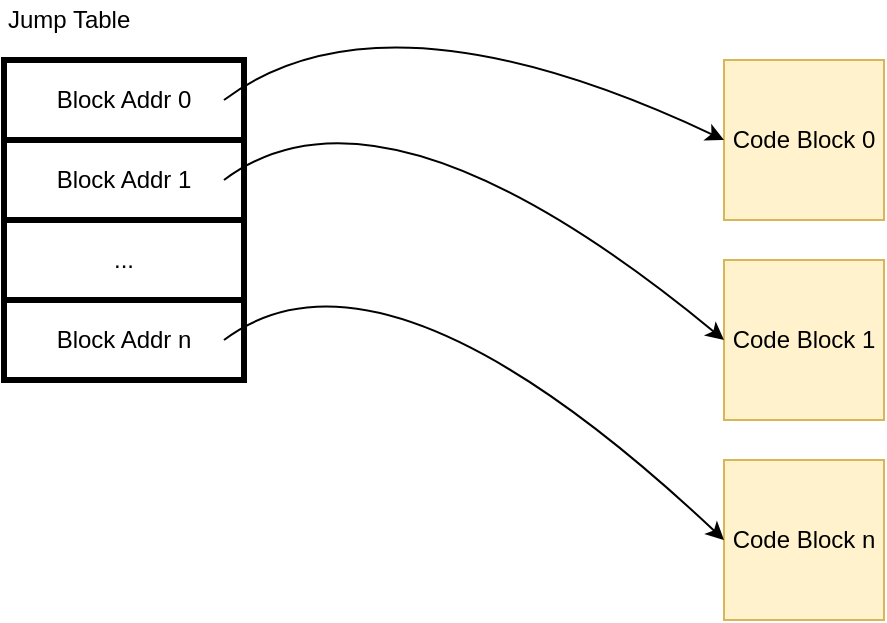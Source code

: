 <mxfile version="13.0.1" type="device" pages="2"><diagram id="uk9Zj2DGBEgKKbZTaS7G" name="jump_table"><mxGraphModel dx="1285" dy="1156" grid="1" gridSize="10" guides="1" tooltips="1" connect="1" arrows="1" fold="1" page="1" pageScale="1" pageWidth="850" pageHeight="1100" math="0" shadow="0"><root><mxCell id="0"/><mxCell id="1" parent="0"/><mxCell id="hH6_-z3ZFqEVypqV6MEQ-2" value="Block Addr 0" style="rounded=0;whiteSpace=wrap;html=1;strokeWidth=3;" vertex="1" parent="1"><mxGeometry x="40" y="80" width="120" height="40" as="geometry"/></mxCell><mxCell id="hH6_-z3ZFqEVypqV6MEQ-3" value="Block Addr 1" style="rounded=0;whiteSpace=wrap;html=1;strokeWidth=3;" vertex="1" parent="1"><mxGeometry x="40" y="120" width="120" height="40" as="geometry"/></mxCell><mxCell id="hH6_-z3ZFqEVypqV6MEQ-4" value="..." style="rounded=0;whiteSpace=wrap;html=1;strokeWidth=3;" vertex="1" parent="1"><mxGeometry x="40" y="160" width="120" height="40" as="geometry"/></mxCell><mxCell id="hH6_-z3ZFqEVypqV6MEQ-5" value="Block Addr n" style="rounded=0;whiteSpace=wrap;html=1;strokeWidth=3;" vertex="1" parent="1"><mxGeometry x="40" y="200" width="120" height="40" as="geometry"/></mxCell><mxCell id="hH6_-z3ZFqEVypqV6MEQ-6" value="Code Block 0" style="rounded=0;whiteSpace=wrap;html=1;strokeWidth=1;fillColor=#fff2cc;strokeColor=#d6b656;" vertex="1" parent="1"><mxGeometry x="400" y="80" width="80" height="80" as="geometry"/></mxCell><mxCell id="hH6_-z3ZFqEVypqV6MEQ-7" value="Code Block 1" style="rounded=0;whiteSpace=wrap;html=1;strokeWidth=1;fillColor=#fff2cc;strokeColor=#d6b656;" vertex="1" parent="1"><mxGeometry x="400" y="180" width="80" height="80" as="geometry"/></mxCell><mxCell id="hH6_-z3ZFqEVypqV6MEQ-8" value="Code Block n" style="rounded=0;whiteSpace=wrap;html=1;strokeWidth=1;fillColor=#fff2cc;strokeColor=#d6b656;" vertex="1" parent="1"><mxGeometry x="400" y="280" width="80" height="80" as="geometry"/></mxCell><mxCell id="hH6_-z3ZFqEVypqV6MEQ-9" value="" style="curved=1;endArrow=classic;html=1;entryX=0;entryY=0.5;entryDx=0;entryDy=0;" edge="1" parent="1" target="hH6_-z3ZFqEVypqV6MEQ-6"><mxGeometry width="50" height="50" relative="1" as="geometry"><mxPoint x="150" y="100" as="sourcePoint"/><mxPoint x="260" y="290" as="targetPoint"/><Array as="points"><mxPoint x="230" y="40"/></Array></mxGeometry></mxCell><mxCell id="hH6_-z3ZFqEVypqV6MEQ-10" value="" style="curved=1;endArrow=classic;html=1;entryX=0;entryY=0.5;entryDx=0;entryDy=0;" edge="1" parent="1" target="hH6_-z3ZFqEVypqV6MEQ-7"><mxGeometry width="50" height="50" relative="1" as="geometry"><mxPoint x="150" y="140" as="sourcePoint"/><mxPoint x="400" y="160" as="targetPoint"/><Array as="points"><mxPoint x="230" y="80"/></Array></mxGeometry></mxCell><mxCell id="hH6_-z3ZFqEVypqV6MEQ-11" value="" style="curved=1;endArrow=classic;html=1;entryX=0;entryY=0.5;entryDx=0;entryDy=0;" edge="1" parent="1" target="hH6_-z3ZFqEVypqV6MEQ-8"><mxGeometry width="50" height="50" relative="1" as="geometry"><mxPoint x="150" y="220" as="sourcePoint"/><mxPoint x="400" y="300" as="targetPoint"/><Array as="points"><mxPoint x="230" y="160"/></Array></mxGeometry></mxCell><mxCell id="hH6_-z3ZFqEVypqV6MEQ-12" value="Jump Table" style="text;html=1;strokeColor=none;fillColor=none;align=left;verticalAlign=middle;whiteSpace=wrap;rounded=0;" vertex="1" parent="1"><mxGeometry x="40" y="50" width="120" height="20" as="geometry"/></mxCell></root></mxGraphModel></diagram><diagram id="tmPxepnQQigOoAgdBOV8" name="switch-case"><mxGraphModel dx="1285" dy="1156" grid="1" gridSize="10" guides="1" tooltips="1" connect="1" arrows="1" fold="1" page="1" pageScale="1" pageWidth="850" pageHeight="1100" math="0" shadow="0"><root><mxCell id="F5BbvQFr7CiKzzT8EOgy-0"/><mxCell id="F5BbvQFr7CiKzzT8EOgy-1" parent="F5BbvQFr7CiKzzT8EOgy-0"/><mxCell id="zZ2ff_lJ_KrpQmp2vKho-11" value="" style="rounded=0;whiteSpace=wrap;html=1;strokeWidth=1;align=left;" vertex="1" parent="F5BbvQFr7CiKzzT8EOgy-1"><mxGeometry x="400" y="40" width="200" height="570" as="geometry"/></mxCell><mxCell id="zZ2ff_lJ_KrpQmp2vKho-12" value="Memory" style="text;html=1;strokeColor=none;fillColor=none;align=center;verticalAlign=middle;whiteSpace=wrap;rounded=0;" vertex="1" parent="F5BbvQFr7CiKzzT8EOgy-1"><mxGeometry x="400" y="20" width="60" height="20" as="geometry"/></mxCell><mxCell id="zZ2ff_lJ_KrpQmp2vKho-13" value="" style="rounded=0;whiteSpace=wrap;html=1;strokeWidth=1;align=left;fillColor=#d5e8d4;strokeColor=#82b366;" vertex="1" parent="F5BbvQFr7CiKzzT8EOgy-1"><mxGeometry x="410" y="80" width="180" height="80" as="geometry"/></mxCell><mxCell id="zZ2ff_lJ_KrpQmp2vKho-14" value="" style="rounded=0;whiteSpace=wrap;html=1;strokeWidth=1;align=left;fillColor=#ffe6cc;strokeColor=#d79b00;" vertex="1" parent="F5BbvQFr7CiKzzT8EOgy-1"><mxGeometry x="410" y="160" width="180" height="40" as="geometry"/></mxCell><mxCell id="zZ2ff_lJ_KrpQmp2vKho-15" value="" style="rounded=0;whiteSpace=wrap;html=1;strokeWidth=1;align=left;fillColor=#dae8fc;strokeColor=#6c8ebf;" vertex="1" parent="F5BbvQFr7CiKzzT8EOgy-1"><mxGeometry x="410" y="200" width="180" height="50" as="geometry"/></mxCell><mxCell id="zZ2ff_lJ_KrpQmp2vKho-16" value="" style="rounded=0;whiteSpace=wrap;html=1;strokeWidth=1;align=left;fillColor=#e1d5e7;strokeColor=#9673a6;" vertex="1" parent="F5BbvQFr7CiKzzT8EOgy-1"><mxGeometry x="410" y="250" width="180" height="70" as="geometry"/></mxCell><mxCell id="zZ2ff_lJ_KrpQmp2vKho-17" value="" style="rounded=0;whiteSpace=wrap;html=1;strokeWidth=1;align=left;fillColor=#f8cecc;strokeColor=#b85450;" vertex="1" parent="F5BbvQFr7CiKzzT8EOgy-1"><mxGeometry x="410" y="310" width="180" height="70" as="geometry"/></mxCell><mxCell id="zZ2ff_lJ_KrpQmp2vKho-30" style="edgeStyle=orthogonalEdgeStyle;rounded=0;orthogonalLoop=1;jettySize=auto;html=1;exitX=1;exitY=0.5;exitDx=0;exitDy=0;entryX=1;entryY=0.5;entryDx=0;entryDy=0;strokeColor=#B85450;strokeWidth=2;" edge="1" parent="F5BbvQFr7CiKzzT8EOgy-1" source="zZ2ff_lJ_KrpQmp2vKho-18" target="zZ2ff_lJ_KrpQmp2vKho-17"><mxGeometry relative="1" as="geometry"><Array as="points"><mxPoint x="670" y="460"/><mxPoint x="670" y="345"/></Array></mxGeometry></mxCell><mxCell id="zZ2ff_lJ_KrpQmp2vKho-18" value="0" style="rounded=0;whiteSpace=wrap;html=1;strokeWidth=1;align=left;spacingLeft=10;fillColor=#f8cecc;strokeColor=#b85450;" vertex="1" parent="F5BbvQFr7CiKzzT8EOgy-1"><mxGeometry x="410" y="450" width="180" height="20" as="geometry"/></mxCell><mxCell id="zZ2ff_lJ_KrpQmp2vKho-31" style="edgeStyle=orthogonalEdgeStyle;rounded=0;orthogonalLoop=1;jettySize=auto;html=1;exitX=1;exitY=0.5;exitDx=0;exitDy=0;entryX=1;entryY=0.5;entryDx=0;entryDy=0;strokeColor=#82B366;strokeWidth=2;" edge="1" parent="F5BbvQFr7CiKzzT8EOgy-1" source="zZ2ff_lJ_KrpQmp2vKho-19" target="zZ2ff_lJ_KrpQmp2vKho-13"><mxGeometry relative="1" as="geometry"><Array as="points"><mxPoint x="690" y="480"/><mxPoint x="690" y="120"/></Array></mxGeometry></mxCell><mxCell id="zZ2ff_lJ_KrpQmp2vKho-19" value="1" style="rounded=0;whiteSpace=wrap;html=1;strokeWidth=1;align=left;spacingLeft=10;fillColor=#d5e8d4;strokeColor=#82b366;" vertex="1" parent="F5BbvQFr7CiKzzT8EOgy-1"><mxGeometry x="410" y="470" width="180" height="20" as="geometry"/></mxCell><mxCell id="zZ2ff_lJ_KrpQmp2vKho-32" style="edgeStyle=orthogonalEdgeStyle;rounded=0;orthogonalLoop=1;jettySize=auto;html=1;exitX=1;exitY=0.5;exitDx=0;exitDy=0;entryX=1;entryY=0.5;entryDx=0;entryDy=0;strokeColor=#D79B00;strokeWidth=2;" edge="1" parent="F5BbvQFr7CiKzzT8EOgy-1" source="zZ2ff_lJ_KrpQmp2vKho-20" target="zZ2ff_lJ_KrpQmp2vKho-14"><mxGeometry relative="1" as="geometry"><Array as="points"><mxPoint x="710" y="500"/><mxPoint x="710" y="180"/></Array></mxGeometry></mxCell><mxCell id="zZ2ff_lJ_KrpQmp2vKho-20" value="2" style="rounded=0;whiteSpace=wrap;html=1;strokeWidth=1;align=left;spacingLeft=10;fillColor=#ffe6cc;strokeColor=#d79b00;" vertex="1" parent="F5BbvQFr7CiKzzT8EOgy-1"><mxGeometry x="410" y="490" width="180" height="20" as="geometry"/></mxCell><mxCell id="zZ2ff_lJ_KrpQmp2vKho-33" style="edgeStyle=orthogonalEdgeStyle;rounded=0;orthogonalLoop=1;jettySize=auto;html=1;exitX=1;exitY=0.5;exitDx=0;exitDy=0;entryX=1;entryY=0.5;entryDx=0;entryDy=0;strokeColor=#6C8EBF;strokeWidth=2;" edge="1" parent="F5BbvQFr7CiKzzT8EOgy-1" source="zZ2ff_lJ_KrpQmp2vKho-21" target="zZ2ff_lJ_KrpQmp2vKho-15"><mxGeometry relative="1" as="geometry"><Array as="points"><mxPoint x="730" y="520"/><mxPoint x="730" y="225"/></Array></mxGeometry></mxCell><mxCell id="zZ2ff_lJ_KrpQmp2vKho-21" value="3" style="rounded=0;whiteSpace=wrap;html=1;strokeWidth=1;align=left;spacingLeft=10;fillColor=#dae8fc;strokeColor=#6c8ebf;" vertex="1" parent="F5BbvQFr7CiKzzT8EOgy-1"><mxGeometry x="410" y="510" width="180" height="20" as="geometry"/></mxCell><mxCell id="zZ2ff_lJ_KrpQmp2vKho-29" style="edgeStyle=orthogonalEdgeStyle;rounded=0;orthogonalLoop=1;jettySize=auto;html=1;exitX=1;exitY=0.5;exitDx=0;exitDy=0;entryX=1;entryY=0.5;entryDx=0;entryDy=0;strokeColor=#B85450;strokeWidth=2;" edge="1" parent="F5BbvQFr7CiKzzT8EOgy-1" source="zZ2ff_lJ_KrpQmp2vKho-22" target="zZ2ff_lJ_KrpQmp2vKho-17"><mxGeometry relative="1" as="geometry"><Array as="points"><mxPoint x="670" y="540"/><mxPoint x="670" y="345"/></Array></mxGeometry></mxCell><mxCell id="zZ2ff_lJ_KrpQmp2vKho-22" value="4" style="rounded=0;whiteSpace=wrap;html=1;strokeWidth=1;align=left;spacingLeft=10;fillColor=#f8cecc;strokeColor=#b85450;" vertex="1" parent="F5BbvQFr7CiKzzT8EOgy-1"><mxGeometry x="410" y="530" width="180" height="20" as="geometry"/></mxCell><mxCell id="zZ2ff_lJ_KrpQmp2vKho-27" style="edgeStyle=orthogonalEdgeStyle;rounded=0;orthogonalLoop=1;jettySize=auto;html=1;exitX=1;exitY=0.5;exitDx=0;exitDy=0;entryX=1;entryY=0.5;entryDx=0;entryDy=0;strokeWidth=2;strokeColor=#9673A6;" edge="1" parent="F5BbvQFr7CiKzzT8EOgy-1" source="zZ2ff_lJ_KrpQmp2vKho-23" target="zZ2ff_lJ_KrpQmp2vKho-16"><mxGeometry relative="1" as="geometry"><Array as="points"><mxPoint x="640" y="560"/><mxPoint x="640" y="285"/></Array></mxGeometry></mxCell><mxCell id="zZ2ff_lJ_KrpQmp2vKho-23" value="5" style="rounded=0;whiteSpace=wrap;html=1;strokeWidth=1;align=left;spacingLeft=10;fillColor=#e1d5e7;strokeColor=#9673a6;" vertex="1" parent="F5BbvQFr7CiKzzT8EOgy-1"><mxGeometry x="410" y="550" width="180" height="20" as="geometry"/></mxCell><mxCell id="zZ2ff_lJ_KrpQmp2vKho-28" style="edgeStyle=orthogonalEdgeStyle;rounded=0;orthogonalLoop=1;jettySize=auto;html=1;exitX=1;exitY=0.5;exitDx=0;exitDy=0;entryX=1;entryY=0.5;entryDx=0;entryDy=0;strokeColor=#9673A6;strokeWidth=2;" edge="1" parent="F5BbvQFr7CiKzzT8EOgy-1" source="zZ2ff_lJ_KrpQmp2vKho-24" target="zZ2ff_lJ_KrpQmp2vKho-16"><mxGeometry relative="1" as="geometry"><Array as="points"><mxPoint x="640" y="580"/><mxPoint x="640" y="285"/></Array></mxGeometry></mxCell><mxCell id="zZ2ff_lJ_KrpQmp2vKho-24" value="6" style="rounded=0;whiteSpace=wrap;html=1;strokeWidth=1;align=left;spacingLeft=10;fillColor=#e1d5e7;strokeColor=#9673a6;" vertex="1" parent="F5BbvQFr7CiKzzT8EOgy-1"><mxGeometry x="410" y="570" width="180" height="20" as="geometry"/></mxCell><mxCell id="zZ2ff_lJ_KrpQmp2vKho-34" style="rounded=0;orthogonalLoop=1;jettySize=auto;html=1;exitX=1;exitY=0;exitDx=0;exitDy=0;entryX=0;entryY=0;entryDx=0;entryDy=0;strokeColor=#000000;strokeWidth=1;dashed=1;endArrow=none;endFill=0;" edge="1" parent="F5BbvQFr7CiKzzT8EOgy-1" source="zZ2ff_lJ_KrpQmp2vKho-25" target="zZ2ff_lJ_KrpQmp2vKho-18"><mxGeometry relative="1" as="geometry"/></mxCell><mxCell id="zZ2ff_lJ_KrpQmp2vKho-35" style="edgeStyle=none;rounded=0;orthogonalLoop=1;jettySize=auto;html=1;exitX=1;exitY=1;exitDx=0;exitDy=0;entryX=0;entryY=1;entryDx=0;entryDy=0;dashed=1;endArrow=none;endFill=0;strokeColor=#000000;strokeWidth=1;" edge="1" parent="F5BbvQFr7CiKzzT8EOgy-1" source="zZ2ff_lJ_KrpQmp2vKho-25" target="zZ2ff_lJ_KrpQmp2vKho-24"><mxGeometry relative="1" as="geometry"/></mxCell><mxCell id="zZ2ff_lJ_KrpQmp2vKho-25" value="&lt;font style=&quot;font-size: 15px&quot;&gt;switch(x) {&lt;br&gt;&lt;br&gt;&lt;font color=&quot;#82b366&quot;&gt;&amp;nbsp; case 1: &lt;br&gt;&amp;nbsp; &amp;nbsp; &amp;nbsp; &amp;lt;some code&amp;gt;&lt;br&gt;&amp;nbsp; &amp;nbsp; &amp;nbsp; &amp;nbsp;break;&lt;/font&gt;&lt;br&gt;&lt;br&gt;&lt;font color=&quot;#d79b00&quot;&gt;&amp;nbsp; case2:&lt;br&gt;&amp;nbsp; &amp;nbsp; &amp;nbsp; &amp;lt;some code&amp;gt;&lt;/font&gt;&lt;br&gt;&lt;font color=&quot;#6c8ebf&quot;&gt;&amp;nbsp; case3:&lt;br&gt;&amp;nbsp; &amp;nbsp; &amp;nbsp; &amp;lt;some code&amp;gt;&lt;br&gt;&amp;nbsp; &amp;nbsp; &amp;nbsp; break;&lt;/font&gt;&lt;br&gt;&lt;br&gt;&lt;font color=&quot;#9673a6&quot;&gt;&amp;nbsp; case5:&lt;br&gt;&amp;nbsp; case6:&lt;br&gt;&amp;nbsp; &amp;nbsp; &amp;nbsp; &amp;lt;some code&amp;gt;&lt;br&gt;&amp;nbsp; &amp;nbsp; &amp;nbsp; break;&lt;/font&gt;&lt;br&gt;&lt;br&gt;&lt;font color=&quot;#b85450&quot;&gt;&amp;nbsp; default:&lt;br&gt;&amp;nbsp; &amp;nbsp; &amp;nbsp; &amp;lt;some code&amp;gt;&lt;/font&gt;&lt;br&gt;&lt;br&gt;}&lt;/font&gt;" style="rounded=0;whiteSpace=wrap;html=1;strokeWidth=1;align=left;" vertex="1" parent="F5BbvQFr7CiKzzT8EOgy-1"><mxGeometry x="100" y="344.5" width="150" height="390" as="geometry"/></mxCell><mxCell id="zZ2ff_lJ_KrpQmp2vKho-26" style="edgeStyle=orthogonalEdgeStyle;rounded=0;orthogonalLoop=1;jettySize=auto;html=1;exitX=0.5;exitY=1;exitDx=0;exitDy=0;" edge="1" parent="F5BbvQFr7CiKzzT8EOgy-1" source="zZ2ff_lJ_KrpQmp2vKho-25" target="zZ2ff_lJ_KrpQmp2vKho-25"><mxGeometry relative="1" as="geometry"/></mxCell><mxCell id="zZ2ff_lJ_KrpQmp2vKho-36" value="Code" style="text;html=1;strokeColor=none;fillColor=none;align=center;verticalAlign=middle;whiteSpace=wrap;rounded=0;" vertex="1" parent="F5BbvQFr7CiKzzT8EOgy-1"><mxGeometry x="100" y="325" width="40" height="20" as="geometry"/></mxCell><mxCell id="zZ2ff_lJ_KrpQmp2vKho-37" value="Jump Table" style="text;html=1;strokeColor=none;fillColor=none;align=center;verticalAlign=middle;whiteSpace=wrap;rounded=0;" vertex="1" parent="F5BbvQFr7CiKzzT8EOgy-1"><mxGeometry x="420" y="420" width="70" height="20" as="geometry"/></mxCell><mxCell id="zZ2ff_lJ_KrpQmp2vKho-38" value="Code Block" style="text;html=1;strokeColor=none;fillColor=none;align=center;verticalAlign=middle;whiteSpace=wrap;rounded=0;" vertex="1" parent="F5BbvQFr7CiKzzT8EOgy-1"><mxGeometry x="420" y="50" width="70" height="20" as="geometry"/></mxCell></root></mxGraphModel></diagram></mxfile>
